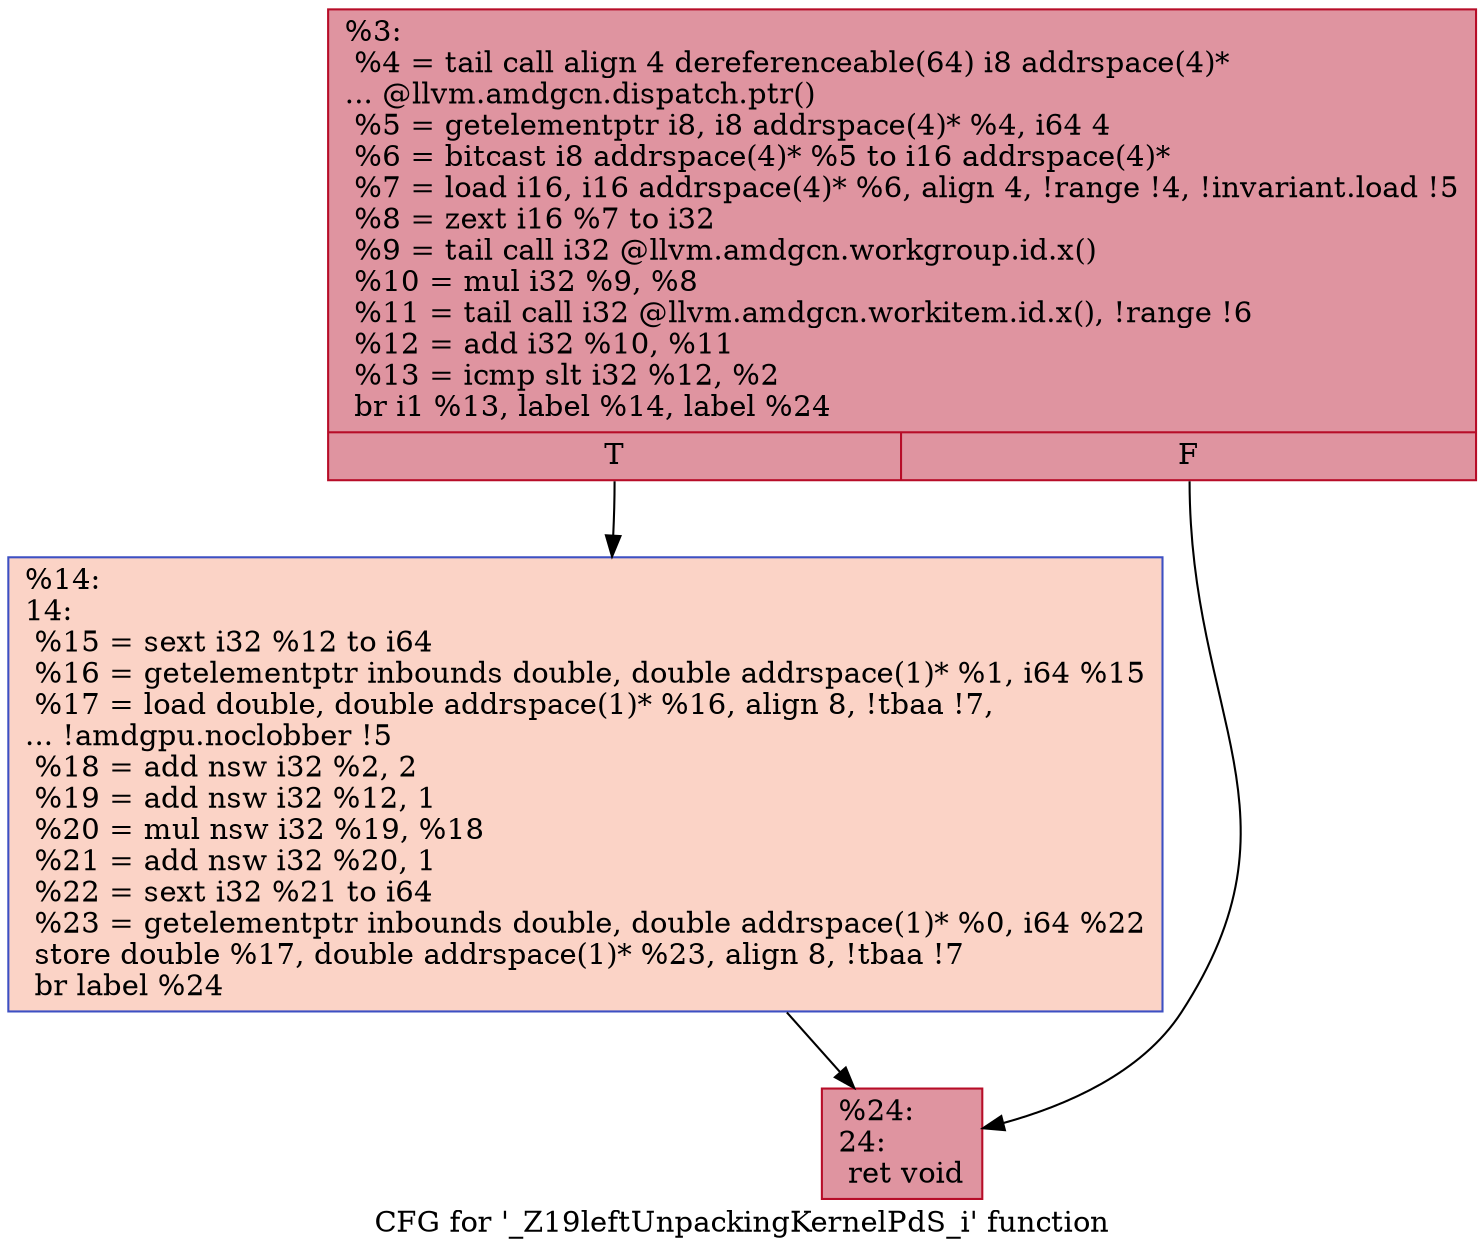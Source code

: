 digraph "CFG for '_Z19leftUnpackingKernelPdS_i' function" {
	label="CFG for '_Z19leftUnpackingKernelPdS_i' function";

	Node0x4b7b0a0 [shape=record,color="#b70d28ff", style=filled, fillcolor="#b70d2870",label="{%3:\l  %4 = tail call align 4 dereferenceable(64) i8 addrspace(4)*\l... @llvm.amdgcn.dispatch.ptr()\l  %5 = getelementptr i8, i8 addrspace(4)* %4, i64 4\l  %6 = bitcast i8 addrspace(4)* %5 to i16 addrspace(4)*\l  %7 = load i16, i16 addrspace(4)* %6, align 4, !range !4, !invariant.load !5\l  %8 = zext i16 %7 to i32\l  %9 = tail call i32 @llvm.amdgcn.workgroup.id.x()\l  %10 = mul i32 %9, %8\l  %11 = tail call i32 @llvm.amdgcn.workitem.id.x(), !range !6\l  %12 = add i32 %10, %11\l  %13 = icmp slt i32 %12, %2\l  br i1 %13, label %14, label %24\l|{<s0>T|<s1>F}}"];
	Node0x4b7b0a0:s0 -> Node0x4b7cfa0;
	Node0x4b7b0a0:s1 -> Node0x4b7d030;
	Node0x4b7cfa0 [shape=record,color="#3d50c3ff", style=filled, fillcolor="#f59c7d70",label="{%14:\l14:                                               \l  %15 = sext i32 %12 to i64\l  %16 = getelementptr inbounds double, double addrspace(1)* %1, i64 %15\l  %17 = load double, double addrspace(1)* %16, align 8, !tbaa !7,\l... !amdgpu.noclobber !5\l  %18 = add nsw i32 %2, 2\l  %19 = add nsw i32 %12, 1\l  %20 = mul nsw i32 %19, %18\l  %21 = add nsw i32 %20, 1\l  %22 = sext i32 %21 to i64\l  %23 = getelementptr inbounds double, double addrspace(1)* %0, i64 %22\l  store double %17, double addrspace(1)* %23, align 8, !tbaa !7\l  br label %24\l}"];
	Node0x4b7cfa0 -> Node0x4b7d030;
	Node0x4b7d030 [shape=record,color="#b70d28ff", style=filled, fillcolor="#b70d2870",label="{%24:\l24:                                               \l  ret void\l}"];
}
